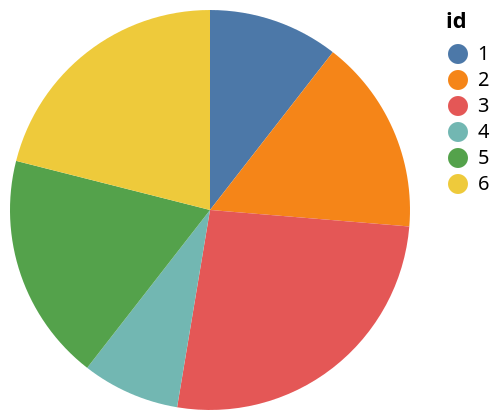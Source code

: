 {
  "$schema": "https://vega.github.io/schema/vega-lite/v4.json",
  "description": "A simple pie chart with embedded data.",
  "data": {
    "values": [
      {"id": 1, "field": 4},
      {"id": 2, "field": 6},
      {"id": 3, "field": 10},
      {"id": 4, "field": 3},
      {"id": 5, "field": 7},
      {"id": 6, "field": 8}
    ]
  },
  "mark": "arc",
  "encoding": {
    "angle": {"field": "field", "type": "quantitative"},
    "color": {"field": "id", "type": "nominal"}
  }
}

